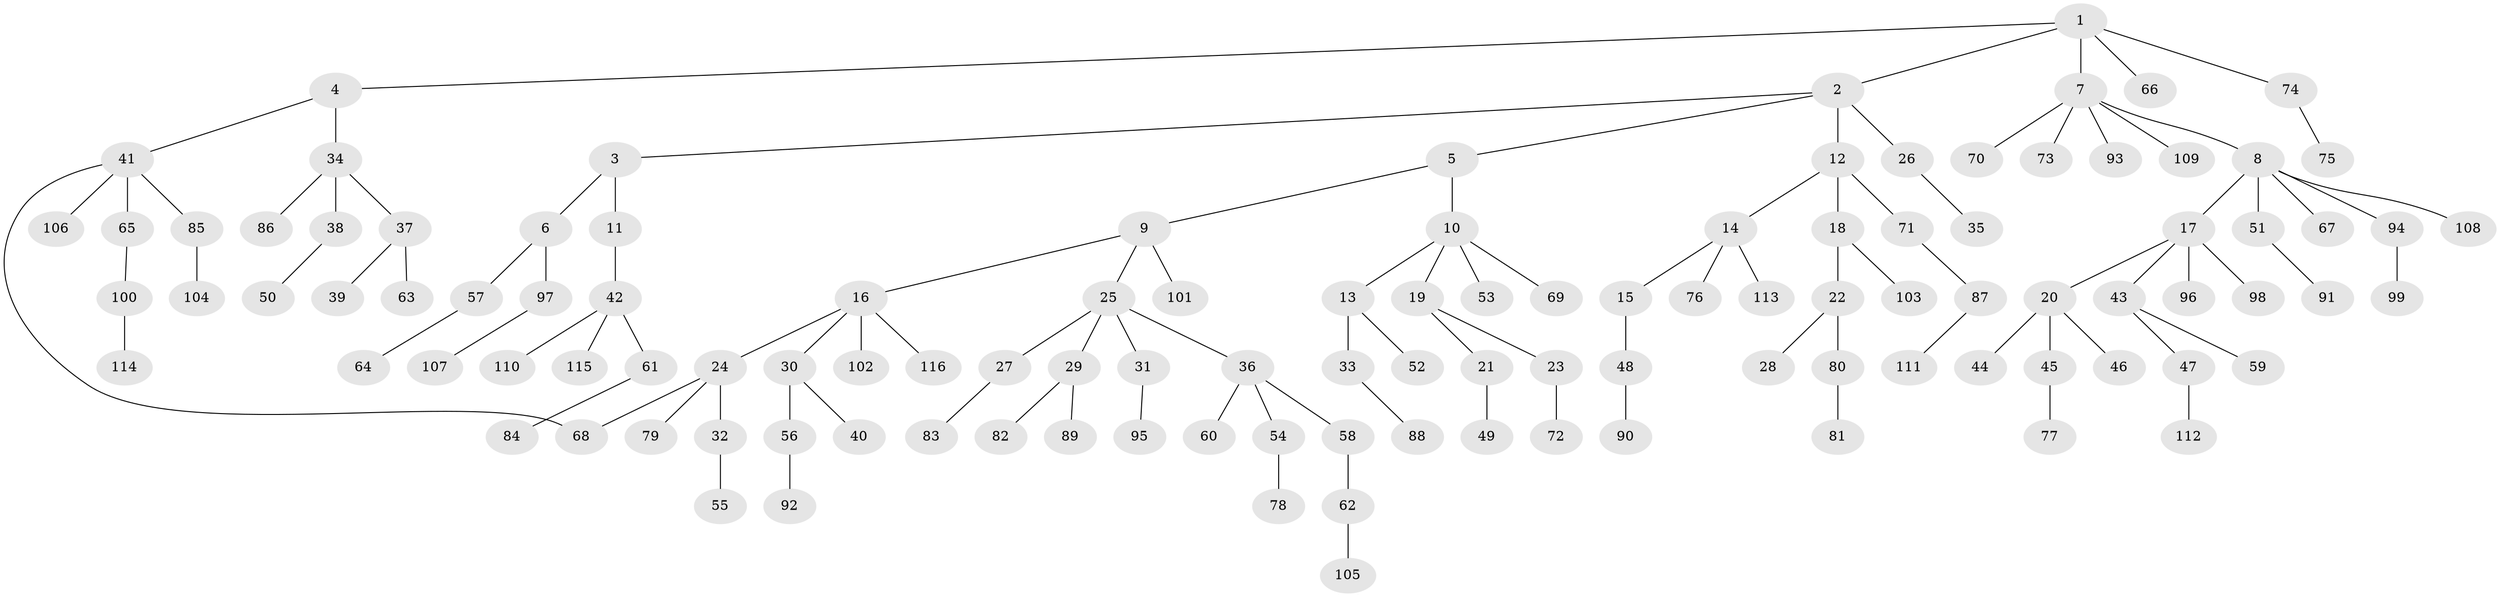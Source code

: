 // coarse degree distribution, {3: 0.1111111111111111, 6: 0.027777777777777776, 4: 0.1388888888888889, 2: 0.2222222222222222, 1: 0.5}
// Generated by graph-tools (version 1.1) at 2025/48/03/04/25 22:48:37]
// undirected, 116 vertices, 116 edges
graph export_dot {
  node [color=gray90,style=filled];
  1;
  2;
  3;
  4;
  5;
  6;
  7;
  8;
  9;
  10;
  11;
  12;
  13;
  14;
  15;
  16;
  17;
  18;
  19;
  20;
  21;
  22;
  23;
  24;
  25;
  26;
  27;
  28;
  29;
  30;
  31;
  32;
  33;
  34;
  35;
  36;
  37;
  38;
  39;
  40;
  41;
  42;
  43;
  44;
  45;
  46;
  47;
  48;
  49;
  50;
  51;
  52;
  53;
  54;
  55;
  56;
  57;
  58;
  59;
  60;
  61;
  62;
  63;
  64;
  65;
  66;
  67;
  68;
  69;
  70;
  71;
  72;
  73;
  74;
  75;
  76;
  77;
  78;
  79;
  80;
  81;
  82;
  83;
  84;
  85;
  86;
  87;
  88;
  89;
  90;
  91;
  92;
  93;
  94;
  95;
  96;
  97;
  98;
  99;
  100;
  101;
  102;
  103;
  104;
  105;
  106;
  107;
  108;
  109;
  110;
  111;
  112;
  113;
  114;
  115;
  116;
  1 -- 2;
  1 -- 4;
  1 -- 7;
  1 -- 66;
  1 -- 74;
  2 -- 3;
  2 -- 5;
  2 -- 12;
  2 -- 26;
  3 -- 6;
  3 -- 11;
  4 -- 34;
  4 -- 41;
  5 -- 9;
  5 -- 10;
  6 -- 57;
  6 -- 97;
  7 -- 8;
  7 -- 70;
  7 -- 73;
  7 -- 93;
  7 -- 109;
  8 -- 17;
  8 -- 51;
  8 -- 67;
  8 -- 94;
  8 -- 108;
  9 -- 16;
  9 -- 25;
  9 -- 101;
  10 -- 13;
  10 -- 19;
  10 -- 53;
  10 -- 69;
  11 -- 42;
  12 -- 14;
  12 -- 18;
  12 -- 71;
  13 -- 33;
  13 -- 52;
  14 -- 15;
  14 -- 76;
  14 -- 113;
  15 -- 48;
  16 -- 24;
  16 -- 30;
  16 -- 102;
  16 -- 116;
  17 -- 20;
  17 -- 43;
  17 -- 96;
  17 -- 98;
  18 -- 22;
  18 -- 103;
  19 -- 21;
  19 -- 23;
  20 -- 44;
  20 -- 45;
  20 -- 46;
  21 -- 49;
  22 -- 28;
  22 -- 80;
  23 -- 72;
  24 -- 32;
  24 -- 79;
  24 -- 68;
  25 -- 27;
  25 -- 29;
  25 -- 31;
  25 -- 36;
  26 -- 35;
  27 -- 83;
  29 -- 82;
  29 -- 89;
  30 -- 40;
  30 -- 56;
  31 -- 95;
  32 -- 55;
  33 -- 88;
  34 -- 37;
  34 -- 38;
  34 -- 86;
  36 -- 54;
  36 -- 58;
  36 -- 60;
  37 -- 39;
  37 -- 63;
  38 -- 50;
  41 -- 65;
  41 -- 68;
  41 -- 85;
  41 -- 106;
  42 -- 61;
  42 -- 110;
  42 -- 115;
  43 -- 47;
  43 -- 59;
  45 -- 77;
  47 -- 112;
  48 -- 90;
  51 -- 91;
  54 -- 78;
  56 -- 92;
  57 -- 64;
  58 -- 62;
  61 -- 84;
  62 -- 105;
  65 -- 100;
  71 -- 87;
  74 -- 75;
  80 -- 81;
  85 -- 104;
  87 -- 111;
  94 -- 99;
  97 -- 107;
  100 -- 114;
}
